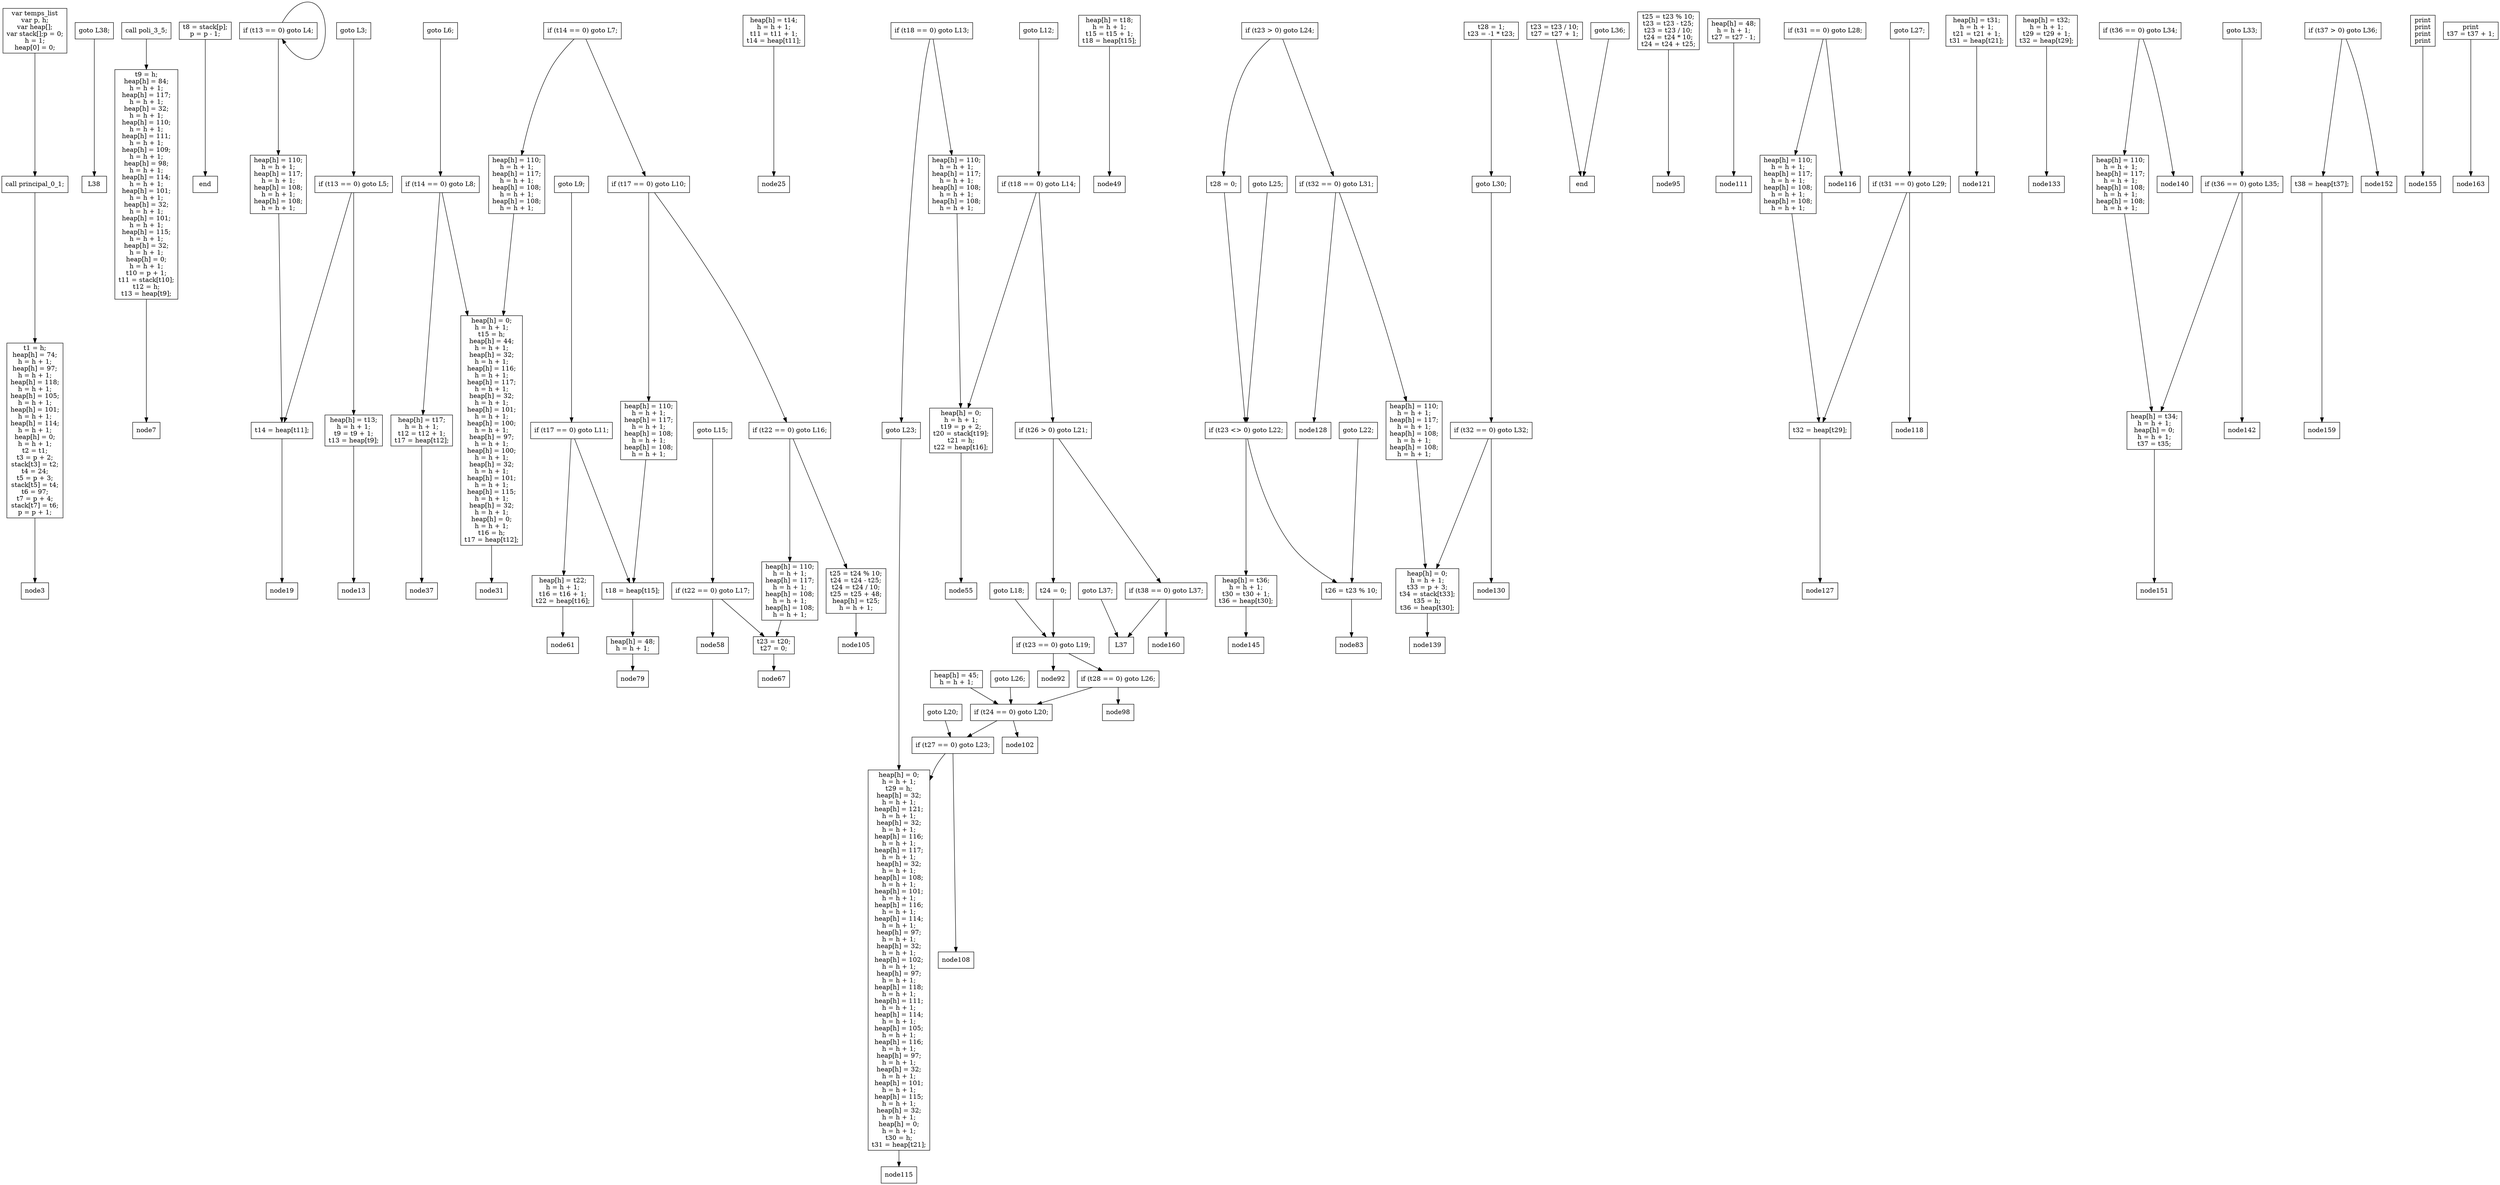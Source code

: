 digraph G {
 node[shape=box]
node0[label="var temps_list
var p, h;
var heap[];
var stack[];p = 0;
h = 1;
heap[0] = 0;
"]
node1[label="call principal_0_1;"]
node2[label="goto L38;"]
principal_0_1[label="t1 = h;
heap[h] = 74;
h = h + 1;
heap[h] = 97;
h = h + 1;
heap[h] = 118;
h = h + 1;
heap[h] = 105;
h = h + 1;
heap[h] = 101;
h = h + 1;
heap[h] = 114;
h = h + 1;
heap[h] = 0;
h = h + 1;
t2 = t1;
t3 = p + 2;
stack[t3] = t2;
t4 = 24;
t5 = p + 3;
stack[t5] = t4;
t6 = 97;
t7 = p + 4;
stack[t7] = t6;
p = p + 1;
"]
node4[label="call poli_3_5;"]
node5[label="t8 = stack[p];
p = p - 1;
"]
node6[label="end"]
poli_3_5[label="t9 = h;
heap[h] = 84;
h = h + 1;
heap[h] = 117;
h = h + 1;
heap[h] = 32;
h = h + 1;
heap[h] = 110;
h = h + 1;
heap[h] = 111;
h = h + 1;
heap[h] = 109;
h = h + 1;
heap[h] = 98;
h = h + 1;
heap[h] = 114;
h = h + 1;
heap[h] = 101;
h = h + 1;
heap[h] = 32;
h = h + 1;
heap[h] = 101;
h = h + 1;
heap[h] = 115;
h = h + 1;
heap[h] = 32;
h = h + 1;
heap[h] = 0;
h = h + 1;
t10 = p + 1;
t11 = stack[t10];
t12 = h;
t13 = heap[t9];
"]
node8[label="if (t13 == 0) goto L4;"]
L3[label="if (t13 == 0) goto L5;"]
node10[label="heap[h] = t13;
h = h + 1;
t9 = t9 + 1;
t13 = heap[t9];
"]
node11[label="goto L3;"]
L4[label="heap[h] = 110;
h = h + 1;
heap[h] = 117;
h = h + 1;
heap[h] = 108;
h = h + 1;
heap[h] = 108;
h = h + 1;
"]
L5[label="t14 = heap[t11];
"]
node14[label="if (t14 == 0) goto L7;"]
L6[label="if (t14 == 0) goto L8;"]
node16[label="heap[h] = t14;
h = h + 1;
t11 = t11 + 1;
t14 = heap[t11];
"]
node17[label="goto L6;"]
L7[label="heap[h] = 110;
h = h + 1;
heap[h] = 117;
h = h + 1;
heap[h] = 108;
h = h + 1;
heap[h] = 108;
h = h + 1;
"]
L8[label="heap[h] = 0;
h = h + 1;
t15 = h;
heap[h] = 44;
h = h + 1;
heap[h] = 32;
h = h + 1;
heap[h] = 116;
h = h + 1;
heap[h] = 117;
h = h + 1;
heap[h] = 32;
h = h + 1;
heap[h] = 101;
h = h + 1;
heap[h] = 100;
h = h + 1;
heap[h] = 97;
h = h + 1;
heap[h] = 100;
h = h + 1;
heap[h] = 32;
h = h + 1;
heap[h] = 101;
h = h + 1;
heap[h] = 115;
h = h + 1;
heap[h] = 32;
h = h + 1;
heap[h] = 0;
h = h + 1;
t16 = h;
t17 = heap[t12];
"]
node20[label="if (t17 == 0) goto L10;"]
L9[label="if (t17 == 0) goto L11;"]
node22[label="heap[h] = t17;
h = h + 1;
t12 = t12 + 1;
t17 = heap[t12];
"]
node23[label="goto L9;"]
L10[label="heap[h] = 110;
h = h + 1;
heap[h] = 117;
h = h + 1;
heap[h] = 108;
h = h + 1;
heap[h] = 108;
h = h + 1;
"]
L11[label="t18 = heap[t15];
"]
node26[label="if (t18 == 0) goto L13;"]
L12[label="if (t18 == 0) goto L14;"]
node28[label="heap[h] = t18;
h = h + 1;
t15 = t15 + 1;
t18 = heap[t15];
"]
node29[label="goto L12;"]
L13[label="heap[h] = 110;
h = h + 1;
heap[h] = 117;
h = h + 1;
heap[h] = 108;
h = h + 1;
heap[h] = 108;
h = h + 1;
"]
L14[label="heap[h] = 0;
h = h + 1;
t19 = p + 2;
t20 = stack[t19];
t21 = h;
t22 = heap[t16];
"]
node32[label="if (t22 == 0) goto L16;"]
L15[label="if (t22 == 0) goto L17;"]
node34[label="heap[h] = t22;
h = h + 1;
t16 = t16 + 1;
t22 = heap[t16];
"]
node35[label="goto L15;"]
L16[label="heap[h] = 110;
h = h + 1;
heap[h] = 117;
h = h + 1;
heap[h] = 108;
h = h + 1;
heap[h] = 108;
h = h + 1;
"]
L17[label="t23 = t20;
t27 = 0;
"]
node38[label="if (t23 > 0) goto L24;"]
node39[label="t28 = 1;
t23 = -1 * t23;
"]
node40[label="goto L25;"]
L24[label="t28 = 0;
"]
L25[label="if (t23 <> 0) goto L22;"]
node43[label="heap[h] = 48;
h = h + 1;
"]
node44[label="goto L23;"]
L22[label="t26 = t23 % 10;
"]
node46[label="if (t26 > 0) goto L21;"]
node47[label="t23 = t23 / 10;
t27 = t27 + 1;
"]
node48[label="goto L22;"]
L21[label="t24 = 0;
"]
L18[label="if (t23 == 0) goto L19;"]
node51[label="t25 = t23 % 10;
t23 = t23 - t25;
t23 = t23 / 10;
t24 = t24 * 10;
t24 = t24 + t25;
"]
node52[label="goto L18;"]
L19[label="if (t28 == 0) goto L26;"]
node54[label="heap[h] = 45;
h = h + 1;
"]
L26[label="if (t24 == 0) goto L20;"]
node56[label="t25 = t24 % 10;
t24 = t24 - t25;
t24 = t24 / 10;
t25 = t25 + 48;
heap[h] = t25;
h = h + 1;
"]
node57[label="goto L26;"]
L20[label="if (t27 == 0) goto L23;"]
node59[label="heap[h] = 48;
h = h + 1;
t27 = t27 - 1;
"]
node60[label="goto L20;"]
L23[label="heap[h] = 0;
h = h + 1;
t29 = h;
heap[h] = 32;
h = h + 1;
heap[h] = 121;
h = h + 1;
heap[h] = 32;
h = h + 1;
heap[h] = 116;
h = h + 1;
heap[h] = 117;
h = h + 1;
heap[h] = 32;
h = h + 1;
heap[h] = 108;
h = h + 1;
heap[h] = 101;
h = h + 1;
heap[h] = 116;
h = h + 1;
heap[h] = 114;
h = h + 1;
heap[h] = 97;
h = h + 1;
heap[h] = 32;
h = h + 1;
heap[h] = 102;
h = h + 1;
heap[h] = 97;
h = h + 1;
heap[h] = 118;
h = h + 1;
heap[h] = 111;
h = h + 1;
heap[h] = 114;
h = h + 1;
heap[h] = 105;
h = h + 1;
heap[h] = 116;
h = h + 1;
heap[h] = 97;
h = h + 1;
heap[h] = 32;
h = h + 1;
heap[h] = 101;
h = h + 1;
heap[h] = 115;
h = h + 1;
heap[h] = 32;
h = h + 1;
heap[h] = 0;
h = h + 1;
t30 = h;
t31 = heap[t21];
"]
node62[label="if (t31 == 0) goto L28;"]
L27[label="if (t31 == 0) goto L29;"]
node64[label="heap[h] = t31;
h = h + 1;
t21 = t21 + 1;
t31 = heap[t21];
"]
node65[label="goto L27;"]
L28[label="heap[h] = 110;
h = h + 1;
heap[h] = 117;
h = h + 1;
heap[h] = 108;
h = h + 1;
heap[h] = 108;
h = h + 1;
"]
L29[label="t32 = heap[t29];
"]
node68[label="if (t32 == 0) goto L31;"]
L30[label="if (t32 == 0) goto L32;"]
node70[label="heap[h] = t32;
h = h + 1;
t29 = t29 + 1;
t32 = heap[t29];
"]
node71[label="goto L30;"]
L31[label="heap[h] = 110;
h = h + 1;
heap[h] = 117;
h = h + 1;
heap[h] = 108;
h = h + 1;
heap[h] = 108;
h = h + 1;
"]
L32[label="heap[h] = 0;
h = h + 1;
t33 = p + 3;
t34 = stack[t33];
t35 = h;
t36 = heap[t30];
"]
node74[label="if (t36 == 0) goto L34;"]
L33[label="if (t36 == 0) goto L35;"]
node76[label="heap[h] = t36;
h = h + 1;
t30 = t30 + 1;
t36 = heap[t30];
"]
node77[label="goto L33;"]
L34[label="heap[h] = 110;
h = h + 1;
heap[h] = 117;
h = h + 1;
heap[h] = 108;
h = h + 1;
heap[h] = 108;
h = h + 1;
"]
L35[label="heap[h] = t34;
h = h + 1;
heap[h] = 0;
h = h + 1;
t37 = t35;
"]
node80[label="if (t37 > 0) goto L36;"]
node81[label="print
print
print
print
"]
node82[label="goto L37;"]
L36[label="t38 = heap[t37];
"]
node84[label="if (t38 == 0) goto L37;"]
node85[label="print
t37 = t37 + 1;
"]
node86[label="goto L36;"]
node87[label="end"]
node0->node1
node1->principal_0_1
node2->L38
principal_0_1->node3
node4->poli_3_5
node5->node6
poli_3_5->node7
node8->L4
node8->node8
L3->L5
L3->node10
node10->node13
node11->L3
L4->L5
L5->node19
node14->L7
node14->node20
L6->L8
L6->node22
node16->node25
node17->L6
L7->L8
L8->node31
node20->L10
node20->node32
L9->L11
L9->node34
node22->node37
node23->L9
L10->L11
L11->node43
node26->L13
node26->node44
L12->L14
L12->node46
node28->node49
node29->L12
L13->L14
L14->node55
node32->L16
node32->node56
L15->L17
L15->node58
node34->node61
node35->L15
L16->L17
L17->node67
node38->L24
node38->node68
node39->node71
node40->L25
L24->L25
L25->L22
L25->node76
node43->node79
node44->L23
L22->node83
node46->L21
node46->node84
node47->node87
node48->L22
L21->L18
L18->L19
L18->node92
node51->node95
node52->L18
L19->L26
L19->node98
node54->L26
L26->L20
L26->node102
node56->node105
node57->L26
L20->L23
L20->node108
node59->node111
node60->L20
L23->node115
node62->L28
node62->node116
L27->L29
L27->node118
node64->node121
node65->L27
L28->L29
L29->node127
node68->L31
node68->node128
L30->L32
L30->node130
node70->node133
node71->L30
L31->L32
L32->node139
node74->L34
node74->node140
L33->L35
L33->node142
node76->node145
node77->L33
L34->L35
L35->node151
node80->L36
node80->node152
node81->node155
node82->L37
L36->node159
node84->L37
node84->node160
node85->node163
node86->node87
}